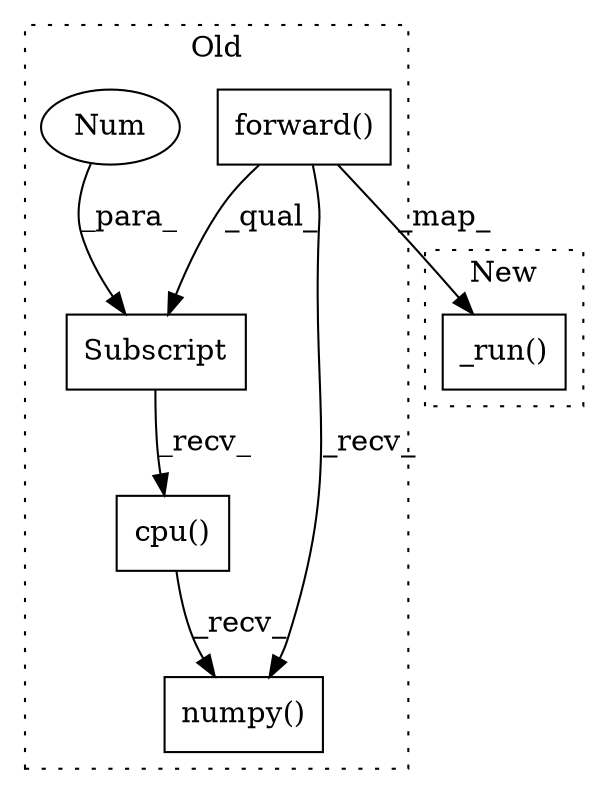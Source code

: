 digraph G {
subgraph cluster0 {
1 [label="forward()" a="75" s="5456,5476" l="19,7" shape="box"];
3 [label="cpu()" a="75" s="5456" l="36" shape="box"];
4 [label="numpy()" a="75" s="5456" l="44" shape="box"];
5 [label="Subscript" a="63" s="5456,0" l="30,0" shape="box"];
6 [label="Num" a="76" s="5484" l="1" shape="ellipse"];
label = "Old";
style="dotted";
}
subgraph cluster1 {
2 [label="_run()" a="75" s="7440,7472" l="10,21" shape="box"];
label = "New";
style="dotted";
}
1 -> 5 [label="_qual_"];
1 -> 2 [label="_map_"];
1 -> 4 [label="_recv_"];
3 -> 4 [label="_recv_"];
5 -> 3 [label="_recv_"];
6 -> 5 [label="_para_"];
}